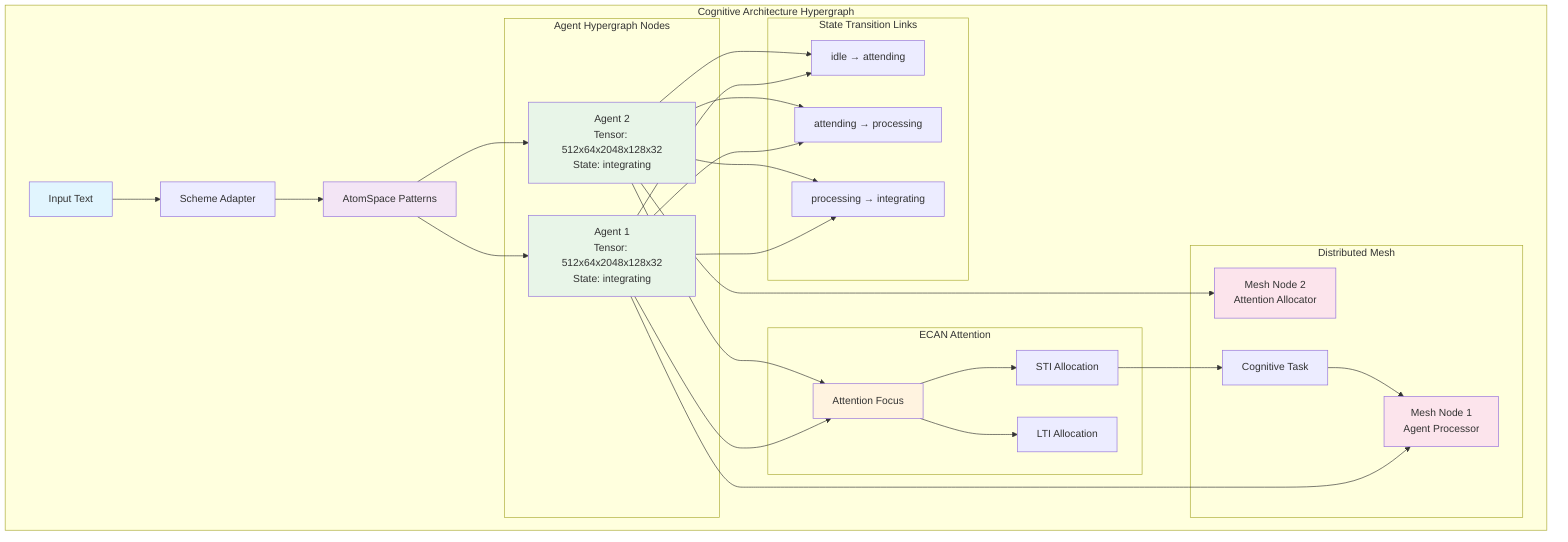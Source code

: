 graph TD
    subgraph "Cognitive Architecture Hypergraph"
        Input[Input Text] --> SchemeAdapter[Scheme Adapter]
        SchemeAdapter --> AtomSpace[AtomSpace Patterns]
        
        subgraph "Agent Hypergraph Nodes"
            Agent1[Agent 1<br/>Tensor: 512x64x2048x128x32<br/>State: integrating]
            Agent2[Agent 2<br/>Tensor: 512x64x2048x128x32<br/>State: integrating]
        end
        
        subgraph "State Transition Links"
            T1[idle → attending]
            T2[attending → processing] 
            T3[processing → integrating]
        end
        
        AtomSpace --> Agent1
        AtomSpace --> Agent2
        Agent1 --> T1
        Agent1 --> T2
        Agent1 --> T3
        Agent2 --> T1
        Agent2 --> T2
        Agent2 --> T3
        
        subgraph "ECAN Attention"
            AttentionFocus[Attention Focus]
            STIAllocation[STI Allocation]
            LTIAllocation[LTI Allocation]
        end
        
        Agent1 --> AttentionFocus
        Agent2 --> AttentionFocus
        AttentionFocus --> STIAllocation
        AttentionFocus --> LTIAllocation
        
        subgraph "Distributed Mesh"
            MeshNode1[Mesh Node 1<br/>Agent Processor]
            MeshNode2[Mesh Node 2<br/>Attention Allocator]
            Task1[Cognitive Task]
        end
        
        Agent1 --> MeshNode1
        Agent2 --> MeshNode2
        STIAllocation --> Task1
        Task1 --> MeshNode1
    end
    
    style Input fill:#e1f5fe
    style AtomSpace fill:#f3e5f5
    style Agent1 fill:#e8f5e8
    style Agent2 fill:#e8f5e8
    style AttentionFocus fill:#fff3e0
    style MeshNode1 fill:#fce4ec
    style MeshNode2 fill:#fce4ec